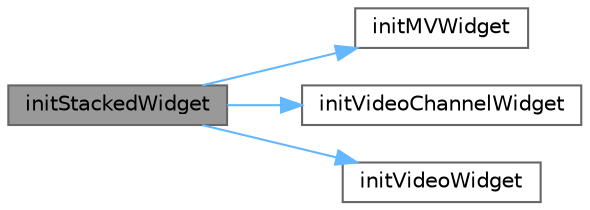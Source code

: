 digraph "initStackedWidget"
{
 // LATEX_PDF_SIZE
  bgcolor="transparent";
  edge [fontname=Helvetica,fontsize=10,labelfontname=Helvetica,labelfontsize=10];
  node [fontname=Helvetica,fontsize=10,shape=box,height=0.2,width=0.4];
  rankdir="LR";
  Node1 [id="Node000001",label="initStackedWidget",height=0.2,width=0.4,color="gray40", fillcolor="grey60", style="filled", fontcolor="black",tooltip="初始化堆栈窗口"];
  Node1 -> Node2 [id="edge1_Node000001_Node000002",color="steelblue1",style="solid",tooltip=" "];
  Node2 [id="Node000002",label="initMVWidget",height=0.2,width=0.4,color="grey40", fillcolor="white", style="filled",URL="$class_video.html#a9ee31ebc3877cb9a50cbba844ee7cf4f",tooltip="初始化 MV 控件"];
  Node1 -> Node3 [id="edge2_Node000001_Node000003",color="steelblue1",style="solid",tooltip=" "];
  Node3 [id="Node000003",label="initVideoChannelWidget",height=0.2,width=0.4,color="grey40", fillcolor="white", style="filled",URL="$class_video.html#a61cfaac2ba3951bafc00980a758492df",tooltip="初始化视频频道控件"];
  Node1 -> Node4 [id="edge3_Node000001_Node000004",color="steelblue1",style="solid",tooltip=" "];
  Node4 [id="Node000004",label="initVideoWidget",height=0.2,width=0.4,color="grey40", fillcolor="white", style="filled",URL="$class_video.html#a5eb0c8874306ab3b2729f656ac8f8296",tooltip="初始化视频控件"];
}
